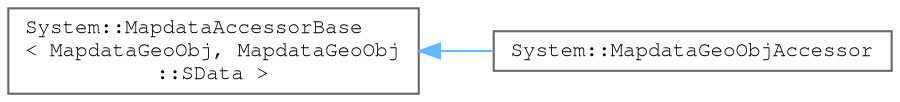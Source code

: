 digraph "Graphical Class Hierarchy"
{
 // LATEX_PDF_SIZE
  bgcolor="transparent";
  edge [fontname=FreeMono,fontsize=10,labelfontname=FreeMono,labelfontsize=10];
  node [fontname=FreeMono,fontsize=10,shape=box,height=0.2,width=0.4];
  rankdir="LR";
  Node0 [label="System::MapdataAccessorBase\l\< MapdataGeoObj, MapdataGeoObj\l::SData \>",height=0.2,width=0.4,color="grey40", fillcolor="white", style="filled",URL="$class_system_1_1_mapdata_accessor_base.html",tooltip=" "];
  Node0 -> Node1 [dir="back",color="steelblue1",style="solid"];
  Node1 [label="System::MapdataGeoObjAccessor",height=0.2,width=0.4,color="grey40", fillcolor="white", style="filled",URL="$class_system_1_1_mapdata_geo_obj_accessor.html",tooltip=" "];
}
